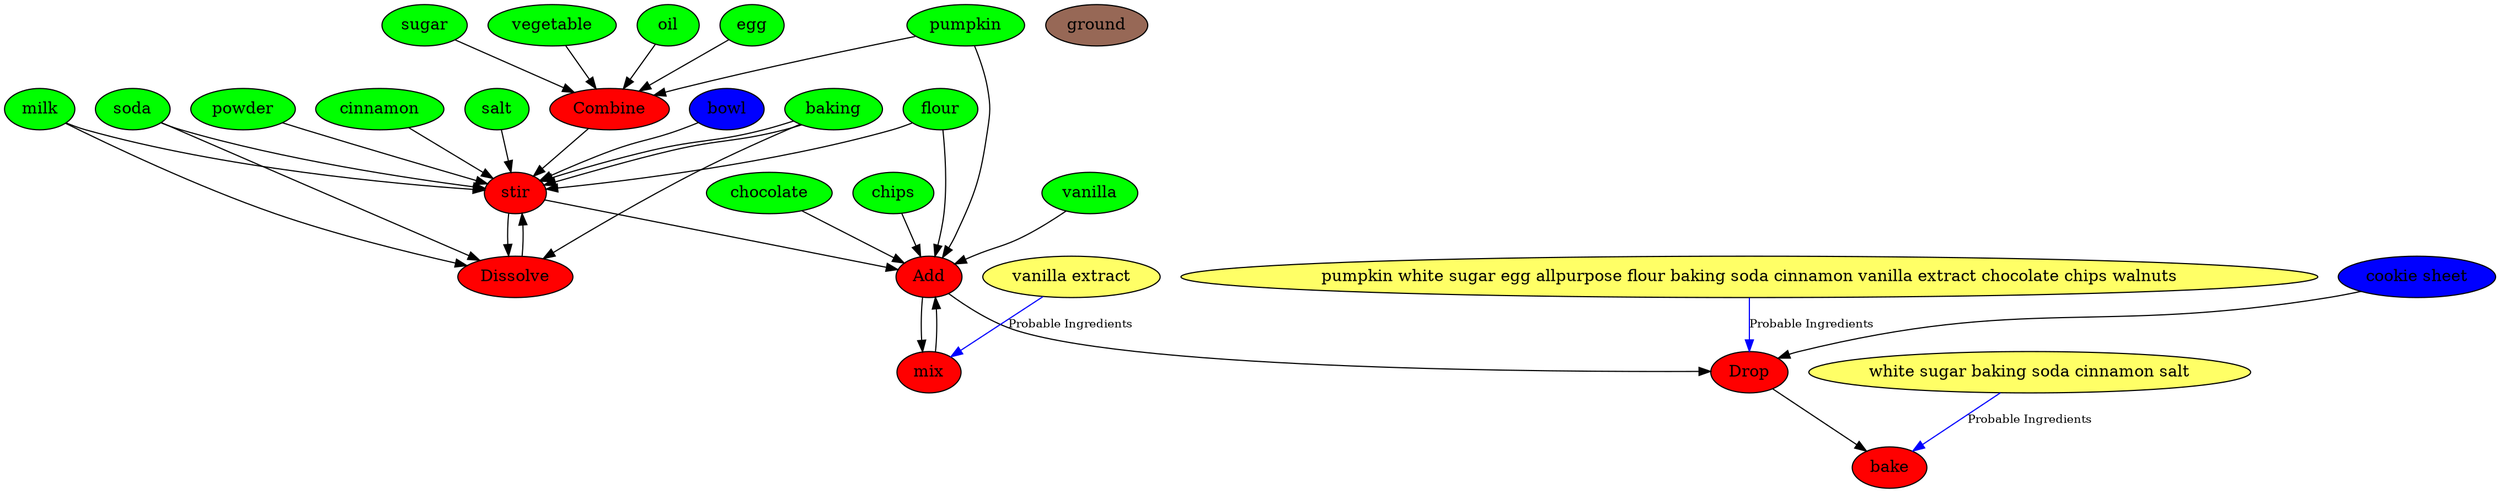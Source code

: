 digraph G {
Combine [style=filled, fillcolor=red];
pumpkin [style=filled, fillcolor=green];
sugar [style=filled, fillcolor=green];
vegetable [style=filled, fillcolor=green];
oil [style=filled, fillcolor=green];
egg [style=filled, fillcolor=green];
bowl [style=filled, fillcolor="#0000ff"];
stir [style=filled, fillcolor=red];
flour [style=filled, fillcolor=green];
baking [style=filled, fillcolor=green];
powder [style=filled, fillcolor=green];
ground [style=filled, fillcolor="#976856"];
cinnamon [style=filled, fillcolor=green];
salt [style=filled, fillcolor=green];
Dissolve [style=filled, fillcolor=red];
baking [style=filled, fillcolor=green];
soda [style=filled, fillcolor=green];
milk [style=filled, fillcolor=green];
stir [style=filled, fillcolor=red];
Add [style=filled, fillcolor=red];
flour [style=filled, fillcolor=green];
pumpkin [style=filled, fillcolor=green];
mix [style=filled, fillcolor=red];
"vanilla extract" [style=filled, fillcolor="#ffff66"];
Add [style=filled, fillcolor=red];
vanilla [style=filled, fillcolor=green];
chocolate [style=filled, fillcolor=green];
chips [style=filled, fillcolor=green];
Drop [style=filled, fillcolor=red];
"cookie sheet" [style=filled, fillcolor="#0000ff"];
"pumpkin white sugar egg allpurpose flour baking soda cinnamon vanilla extract chocolate chips walnuts" [style=filled, fillcolor="#ffff66"];
bake [style=filled, fillcolor=red];
"white sugar baking soda cinnamon salt" [style=filled, fillcolor="#ffff66"];
Combine -> stir;
stir -> Dissolve;
Dissolve -> stir;
stir -> Add;
Add -> mix;
mix -> Add;
Add -> Drop;
Drop -> bake;
pumpkin -> Combine;
sugar -> Combine;
vegetable -> Combine;
oil -> Combine;
egg -> Combine;
flour -> stir;
baking -> stir;
powder -> stir;
cinnamon -> stir;
salt -> stir;
baking -> Dissolve;
soda -> Dissolve;
milk -> Dissolve;
baking -> stir;
soda -> stir;
milk -> stir;
flour -> Add;
pumpkin -> Add;
vanilla -> Add;
chocolate -> Add;
chips -> Add;
bowl -> stir;
"cookie sheet" -> Drop;
"vanilla extract" -> mix  [color=blue, labelfontcolor="#009933", fontsize="10.0", label="Probable Ingredients"];
"pumpkin white sugar egg allpurpose flour baking soda cinnamon vanilla extract chocolate chips walnuts" -> Drop  [color=blue, labelfontcolor="#009933", fontsize="10.0", label="Probable Ingredients"];
"white sugar baking soda cinnamon salt" -> bake  [color=blue, labelfontcolor="#009933", fontsize="10.0", label="Probable Ingredients"];
}
